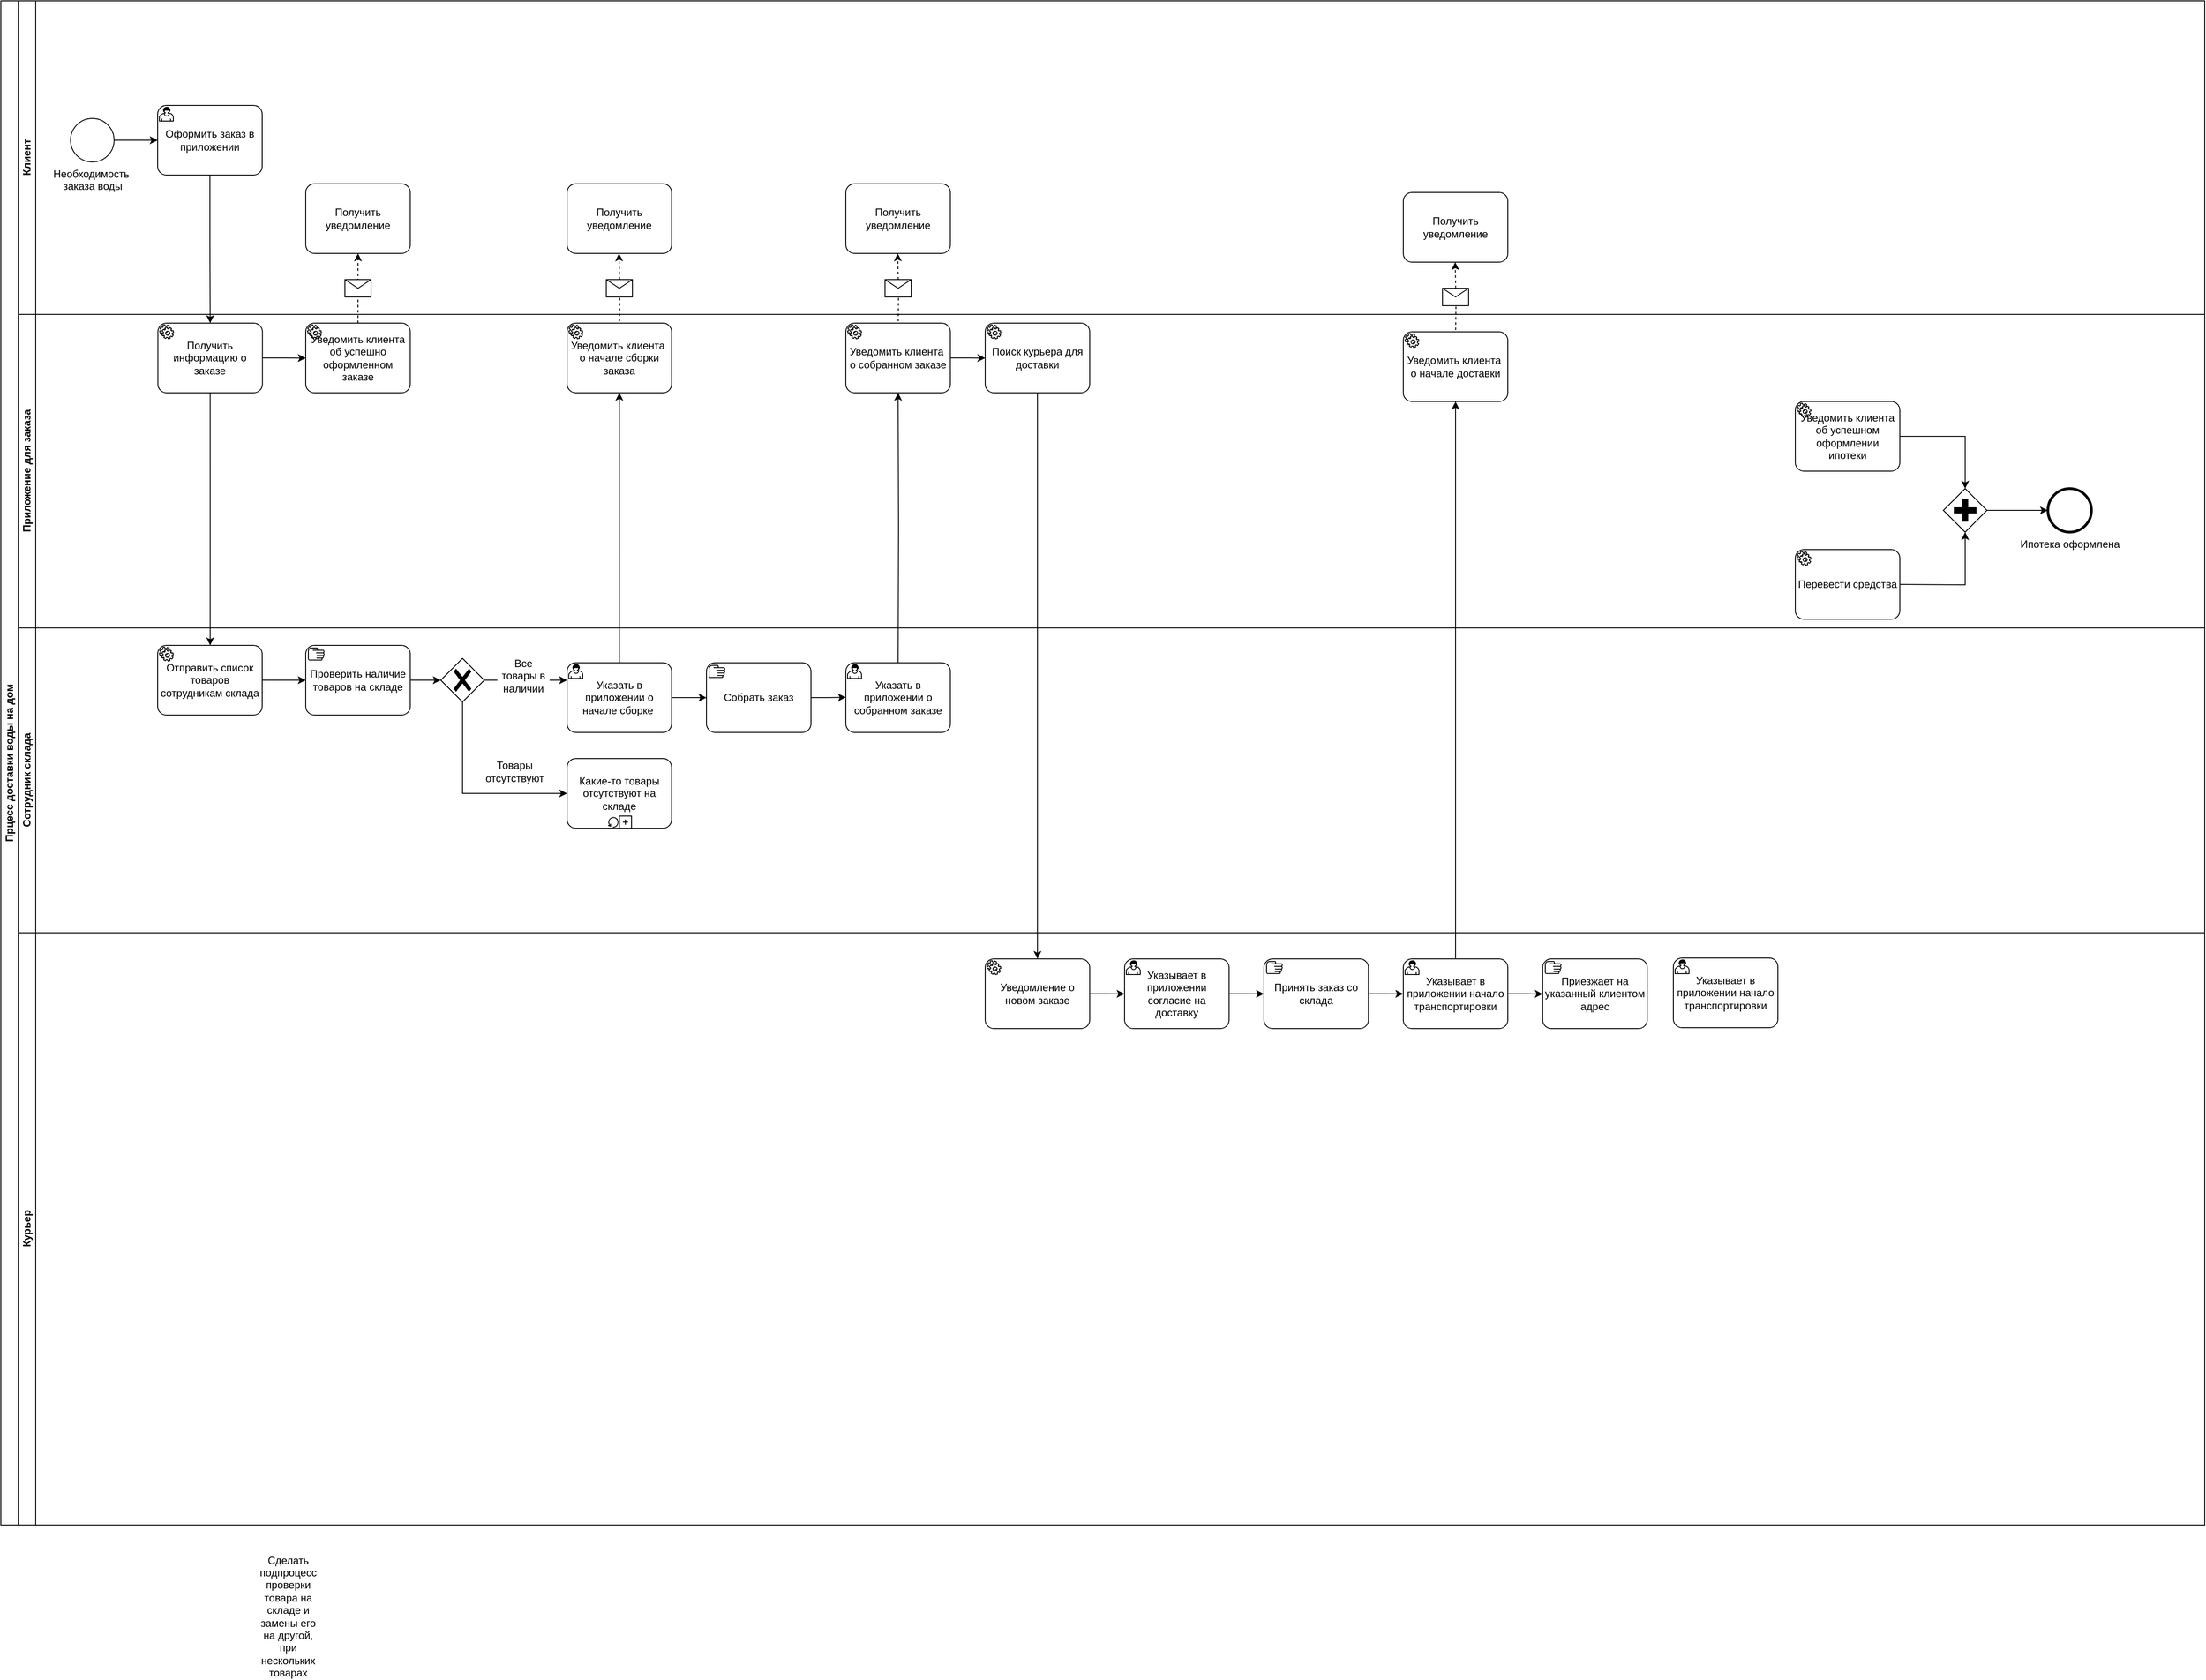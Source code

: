 <mxfile version="24.8.2">
  <diagram name="Страница — 1" id="UOntejemrvACpvtsWQj9">
    <mxGraphModel dx="671" dy="665" grid="1" gridSize="10" guides="1" tooltips="1" connect="1" arrows="1" fold="1" page="1" pageScale="1" pageWidth="3300" pageHeight="2339" math="0" shadow="0">
      <root>
        <mxCell id="0" />
        <mxCell id="1" parent="0" />
        <mxCell id="fE0YWYt9ngZXiTgXL01a-126" style="edgeStyle=orthogonalEdgeStyle;rounded=0;orthogonalLoop=1;jettySize=auto;html=1;exitX=1;exitY=0.5;exitDx=0;exitDy=0;exitPerimeter=0;entryX=0;entryY=0.5;entryDx=0;entryDy=0;entryPerimeter=0;" edge="1" parent="1" source="fE0YWYt9ngZXiTgXL01a-104">
          <mxGeometry relative="1" as="geometry">
            <mxPoint x="680" y="810.0" as="targetPoint" />
          </mxGeometry>
        </mxCell>
        <mxCell id="fE0YWYt9ngZXiTgXL01a-1" value="Прцесс доставки воды на дом" style="swimlane;html=1;childLayout=stackLayout;resizeParent=1;resizeParentMax=0;horizontal=0;startSize=20;horizontalStack=0;whiteSpace=wrap;" vertex="1" parent="1">
          <mxGeometry x="30" y="30" width="2530" height="1750" as="geometry" />
        </mxCell>
        <mxCell id="fE0YWYt9ngZXiTgXL01a-141" style="edgeStyle=orthogonalEdgeStyle;rounded=0;orthogonalLoop=1;jettySize=auto;html=1;exitX=0.5;exitY=0;exitDx=0;exitDy=0;exitPerimeter=0;dashed=1;entryX=0.5;entryY=1;entryDx=0;entryDy=0;entryPerimeter=0;" edge="1" parent="fE0YWYt9ngZXiTgXL01a-1" source="fE0YWYt9ngZXiTgXL01a-93" target="fE0YWYt9ngZXiTgXL01a-142">
          <mxGeometry relative="1" as="geometry">
            <mxPoint x="409.5" y="310" as="targetPoint" />
          </mxGeometry>
        </mxCell>
        <mxCell id="fE0YWYt9ngZXiTgXL01a-2" value="Клиент" style="swimlane;html=1;startSize=20;horizontal=0;" vertex="1" parent="fE0YWYt9ngZXiTgXL01a-1">
          <mxGeometry x="20" width="2510" height="360" as="geometry" />
        </mxCell>
        <mxCell id="fE0YWYt9ngZXiTgXL01a-3" value="Необходимость&amp;nbsp;&lt;div&gt;заказа воды&lt;/div&gt;" style="points=[[0.145,0.145,0],[0.5,0,0],[0.855,0.145,0],[1,0.5,0],[0.855,0.855,0],[0.5,1,0],[0.145,0.855,0],[0,0.5,0]];shape=mxgraph.bpmn.event;html=1;verticalLabelPosition=bottom;labelBackgroundColor=#ffffff;verticalAlign=top;align=center;perimeter=ellipsePerimeter;outlineConnect=0;aspect=fixed;outline=standard;symbol=general;" vertex="1" parent="fE0YWYt9ngZXiTgXL01a-2">
          <mxGeometry x="60" y="135" width="50" height="50" as="geometry" />
        </mxCell>
        <mxCell id="fE0YWYt9ngZXiTgXL01a-8" style="edgeStyle=orthogonalEdgeStyle;rounded=0;orthogonalLoop=1;jettySize=auto;html=1;entryX=0;entryY=0.5;entryDx=0;entryDy=0;entryPerimeter=0;" edge="1" parent="fE0YWYt9ngZXiTgXL01a-2" source="fE0YWYt9ngZXiTgXL01a-3">
          <mxGeometry relative="1" as="geometry">
            <mxPoint x="160" y="160" as="targetPoint" />
          </mxGeometry>
        </mxCell>
        <mxCell id="fE0YWYt9ngZXiTgXL01a-42" value="Уведомить клиента об успешном оформлении ипотеки" style="points=[[0.25,0,0],[0.5,0,0],[0.75,0,0],[1,0.25,0],[1,0.5,0],[1,0.75,0],[0.75,1,0],[0.5,1,0],[0.25,1,0],[0,0.75,0],[0,0.5,0],[0,0.25,0]];shape=mxgraph.bpmn.task;whiteSpace=wrap;rectStyle=rounded;size=10;html=1;container=1;expand=0;collapsible=0;taskMarker=service;" vertex="1" parent="fE0YWYt9ngZXiTgXL01a-2">
          <mxGeometry x="2040" y="460" width="120" height="80" as="geometry" />
        </mxCell>
        <mxCell id="fE0YWYt9ngZXiTgXL01a-44" value="" style="points=[[0.25,0.25,0],[0.5,0,0],[0.75,0.25,0],[1,0.5,0],[0.75,0.75,0],[0.5,1,0],[0.25,0.75,0],[0,0.5,0]];shape=mxgraph.bpmn.gateway2;html=1;verticalLabelPosition=bottom;labelBackgroundColor=#ffffff;verticalAlign=top;align=center;perimeter=rhombusPerimeter;outlineConnect=0;outline=none;symbol=none;gwType=parallel;" vertex="1" parent="fE0YWYt9ngZXiTgXL01a-2">
          <mxGeometry x="2210" y="560" width="50" height="50" as="geometry" />
        </mxCell>
        <mxCell id="fE0YWYt9ngZXiTgXL01a-45" style="edgeStyle=orthogonalEdgeStyle;rounded=0;orthogonalLoop=1;jettySize=auto;html=1;entryX=0.5;entryY=1;entryDx=0;entryDy=0;entryPerimeter=0;" edge="1" parent="fE0YWYt9ngZXiTgXL01a-2" target="fE0YWYt9ngZXiTgXL01a-44">
          <mxGeometry relative="1" as="geometry">
            <mxPoint x="2160" y="670" as="sourcePoint" />
          </mxGeometry>
        </mxCell>
        <mxCell id="fE0YWYt9ngZXiTgXL01a-46" style="edgeStyle=orthogonalEdgeStyle;rounded=0;orthogonalLoop=1;jettySize=auto;html=1;entryX=0.5;entryY=0;entryDx=0;entryDy=0;entryPerimeter=0;" edge="1" parent="fE0YWYt9ngZXiTgXL01a-2" source="fE0YWYt9ngZXiTgXL01a-42" target="fE0YWYt9ngZXiTgXL01a-44">
          <mxGeometry relative="1" as="geometry" />
        </mxCell>
        <mxCell id="fE0YWYt9ngZXiTgXL01a-47" value="Ипотека оформлена" style="points=[[0.145,0.145,0],[0.5,0,0],[0.855,0.145,0],[1,0.5,0],[0.855,0.855,0],[0.5,1,0],[0.145,0.855,0],[0,0.5,0]];shape=mxgraph.bpmn.event;html=1;verticalLabelPosition=bottom;labelBackgroundColor=#ffffff;verticalAlign=top;align=center;perimeter=ellipsePerimeter;outlineConnect=0;aspect=fixed;outline=end;symbol=terminate2;" vertex="1" parent="fE0YWYt9ngZXiTgXL01a-2">
          <mxGeometry x="2330" y="560" width="50" height="50" as="geometry" />
        </mxCell>
        <mxCell id="fE0YWYt9ngZXiTgXL01a-48" style="edgeStyle=orthogonalEdgeStyle;rounded=0;orthogonalLoop=1;jettySize=auto;html=1;entryX=0;entryY=0.5;entryDx=0;entryDy=0;entryPerimeter=0;" edge="1" parent="fE0YWYt9ngZXiTgXL01a-2" source="fE0YWYt9ngZXiTgXL01a-44" target="fE0YWYt9ngZXiTgXL01a-47">
          <mxGeometry relative="1" as="geometry" />
        </mxCell>
        <mxCell id="fE0YWYt9ngZXiTgXL01a-49" value="Перевести средства" style="points=[[0.25,0,0],[0.5,0,0],[0.75,0,0],[1,0.25,0],[1,0.5,0],[1,0.75,0],[0.75,1,0],[0.5,1,0],[0.25,1,0],[0,0.75,0],[0,0.5,0],[0,0.25,0]];shape=mxgraph.bpmn.task;whiteSpace=wrap;rectStyle=rounded;size=10;html=1;container=1;expand=0;collapsible=0;taskMarker=service;" vertex="1" parent="fE0YWYt9ngZXiTgXL01a-2">
          <mxGeometry x="2040" y="630" width="120" height="80" as="geometry" />
        </mxCell>
        <mxCell id="fE0YWYt9ngZXiTgXL01a-89" value="Оформить заказ в приложении" style="points=[[0.25,0,0],[0.5,0,0],[0.75,0,0],[1,0.25,0],[1,0.5,0],[1,0.75,0],[0.75,1,0],[0.5,1,0],[0.25,1,0],[0,0.75,0],[0,0.5,0],[0,0.25,0]];shape=mxgraph.bpmn.task;whiteSpace=wrap;rectStyle=rounded;size=10;html=1;container=1;expand=0;collapsible=0;taskMarker=user;" vertex="1" parent="fE0YWYt9ngZXiTgXL01a-2">
          <mxGeometry x="160" y="120" width="120" height="80" as="geometry" />
        </mxCell>
        <mxCell id="fE0YWYt9ngZXiTgXL01a-142" value="Получить уведомление" style="points=[[0.25,0,0],[0.5,0,0],[0.75,0,0],[1,0.25,0],[1,0.5,0],[1,0.75,0],[0.75,1,0],[0.5,1,0],[0.25,1,0],[0,0.75,0],[0,0.5,0],[0,0.25,0]];shape=mxgraph.bpmn.task;whiteSpace=wrap;rectStyle=rounded;size=10;html=1;container=1;expand=0;collapsible=0;taskMarker=abstract;" vertex="1" parent="fE0YWYt9ngZXiTgXL01a-2">
          <mxGeometry x="330" y="210" width="120" height="80" as="geometry" />
        </mxCell>
        <mxCell id="fE0YWYt9ngZXiTgXL01a-144" value="Получить уведомление" style="points=[[0.25,0,0],[0.5,0,0],[0.75,0,0],[1,0.25,0],[1,0.5,0],[1,0.75,0],[0.75,1,0],[0.5,1,0],[0.25,1,0],[0,0.75,0],[0,0.5,0],[0,0.25,0]];shape=mxgraph.bpmn.task;whiteSpace=wrap;rectStyle=rounded;size=10;html=1;container=1;expand=0;collapsible=0;taskMarker=abstract;" vertex="1" parent="fE0YWYt9ngZXiTgXL01a-2">
          <mxGeometry x="630" y="210" width="120" height="80" as="geometry" />
        </mxCell>
        <mxCell id="fE0YWYt9ngZXiTgXL01a-153" value="" style="shape=message;html=1;fillColor=#FFFFFF;" vertex="1" parent="fE0YWYt9ngZXiTgXL01a-2">
          <mxGeometry x="375" y="320" width="30" height="20" as="geometry" />
        </mxCell>
        <mxCell id="fE0YWYt9ngZXiTgXL01a-159" value="" style="edgeStyle=orthogonalEdgeStyle;rounded=0;orthogonalLoop=1;jettySize=auto;html=1;dashed=1;entryX=0.5;entryY=1;entryDx=0;entryDy=0;entryPerimeter=0;" edge="1" parent="fE0YWYt9ngZXiTgXL01a-2">
          <mxGeometry relative="1" as="geometry">
            <mxPoint x="689.55" y="290" as="targetPoint" />
            <mxPoint x="690" y="380" as="sourcePoint" />
          </mxGeometry>
        </mxCell>
        <mxCell id="fE0YWYt9ngZXiTgXL01a-83" value="Приложение для заказа" style="swimlane;html=1;startSize=20;horizontal=0;" vertex="1" parent="fE0YWYt9ngZXiTgXL01a-1">
          <mxGeometry x="20" y="360" width="2510" height="360" as="geometry" />
        </mxCell>
        <mxCell id="fE0YWYt9ngZXiTgXL01a-93" value="Уведомить клиента об успешно оформленном заказе" style="points=[[0.25,0,0],[0.5,0,0],[0.75,0,0],[1,0.25,0],[1,0.5,0],[1,0.75,0],[0.75,1,0],[0.5,1,0],[0.25,1,0],[0,0.75,0],[0,0.5,0],[0,0.25,0]];shape=mxgraph.bpmn.task;whiteSpace=wrap;rectStyle=rounded;size=10;html=1;container=1;expand=0;collapsible=0;taskMarker=service;" vertex="1" parent="fE0YWYt9ngZXiTgXL01a-83">
          <mxGeometry x="329.996" y="10" width="120" height="80" as="geometry" />
        </mxCell>
        <mxCell id="fE0YWYt9ngZXiTgXL01a-140" value="Уведомить клиента&amp;nbsp;&lt;div&gt;о начале сборки заказа&lt;/div&gt;" style="points=[[0.25,0,0],[0.5,0,0],[0.75,0,0],[1,0.25,0],[1,0.5,0],[1,0.75,0],[0.75,1,0],[0.5,1,0],[0.25,1,0],[0,0.75,0],[0,0.5,0],[0,0.25,0]];shape=mxgraph.bpmn.task;whiteSpace=wrap;rectStyle=rounded;size=10;html=1;container=1;expand=0;collapsible=0;taskMarker=service;" vertex="1" parent="fE0YWYt9ngZXiTgXL01a-83">
          <mxGeometry x="629.996" y="10" width="120" height="80" as="geometry" />
        </mxCell>
        <mxCell id="fE0YWYt9ngZXiTgXL01a-156" value="" style="shape=message;html=1;fillColor=#FFFFFF;" vertex="1" parent="fE0YWYt9ngZXiTgXL01a-83">
          <mxGeometry x="675" y="-40" width="30" height="20" as="geometry" />
        </mxCell>
        <mxCell id="fE0YWYt9ngZXiTgXL01a-166" value="Получить уведомление" style="points=[[0.25,0,0],[0.5,0,0],[0.75,0,0],[1,0.25,0],[1,0.5,0],[1,0.75,0],[0.75,1,0],[0.5,1,0],[0.25,1,0],[0,0.75,0],[0,0.5,0],[0,0.25,0]];shape=mxgraph.bpmn.task;whiteSpace=wrap;rectStyle=rounded;size=10;html=1;container=1;expand=0;collapsible=0;taskMarker=abstract;" vertex="1" parent="fE0YWYt9ngZXiTgXL01a-83">
          <mxGeometry x="950" y="-150" width="120" height="80" as="geometry" />
        </mxCell>
        <mxCell id="fE0YWYt9ngZXiTgXL01a-167" value="" style="edgeStyle=orthogonalEdgeStyle;rounded=0;orthogonalLoop=1;jettySize=auto;html=1;dashed=1;entryX=0.5;entryY=1;entryDx=0;entryDy=0;entryPerimeter=0;" edge="1" parent="fE0YWYt9ngZXiTgXL01a-83">
          <mxGeometry relative="1" as="geometry">
            <mxPoint x="1009.55" y="-70" as="targetPoint" />
            <mxPoint x="1010" y="20" as="sourcePoint" />
          </mxGeometry>
        </mxCell>
        <mxCell id="fE0YWYt9ngZXiTgXL01a-172" style="edgeStyle=orthogonalEdgeStyle;rounded=0;orthogonalLoop=1;jettySize=auto;html=1;exitX=1;exitY=0.5;exitDx=0;exitDy=0;exitPerimeter=0;" edge="1" parent="fE0YWYt9ngZXiTgXL01a-83" source="fE0YWYt9ngZXiTgXL01a-168">
          <mxGeometry relative="1" as="geometry">
            <mxPoint x="1110" y="50.143" as="targetPoint" />
          </mxGeometry>
        </mxCell>
        <mxCell id="fE0YWYt9ngZXiTgXL01a-168" value="Уведомить клиента&amp;nbsp;&lt;div&gt;о собранном заказе&lt;/div&gt;" style="points=[[0.25,0,0],[0.5,0,0],[0.75,0,0],[1,0.25,0],[1,0.5,0],[1,0.75,0],[0.75,1,0],[0.5,1,0],[0.25,1,0],[0,0.75,0],[0,0.5,0],[0,0.25,0]];shape=mxgraph.bpmn.task;whiteSpace=wrap;rectStyle=rounded;size=10;html=1;container=1;expand=0;collapsible=0;taskMarker=service;" vertex="1" parent="fE0YWYt9ngZXiTgXL01a-83">
          <mxGeometry x="949.996" y="10" width="120" height="80" as="geometry" />
        </mxCell>
        <mxCell id="fE0YWYt9ngZXiTgXL01a-169" value="" style="shape=message;html=1;fillColor=#FFFFFF;" vertex="1" parent="fE0YWYt9ngZXiTgXL01a-83">
          <mxGeometry x="995" y="-40" width="30" height="20" as="geometry" />
        </mxCell>
        <mxCell id="fE0YWYt9ngZXiTgXL01a-170" style="edgeStyle=orthogonalEdgeStyle;rounded=0;orthogonalLoop=1;jettySize=auto;html=1;exitX=0.5;exitY=0;exitDx=0;exitDy=0;exitPerimeter=0;entryX=0.5;entryY=1;entryDx=0;entryDy=0;entryPerimeter=0;" edge="1" parent="fE0YWYt9ngZXiTgXL01a-83" target="fE0YWYt9ngZXiTgXL01a-168">
          <mxGeometry relative="1" as="geometry">
            <mxPoint x="1010" y="310" as="targetPoint" />
            <mxPoint x="1010" y="400" as="sourcePoint" />
          </mxGeometry>
        </mxCell>
        <mxCell id="fE0YWYt9ngZXiTgXL01a-174" style="edgeStyle=orthogonalEdgeStyle;rounded=0;orthogonalLoop=1;jettySize=auto;html=1;exitX=0.5;exitY=1;exitDx=0;exitDy=0;exitPerimeter=0;" edge="1" parent="fE0YWYt9ngZXiTgXL01a-83" source="fE0YWYt9ngZXiTgXL01a-173">
          <mxGeometry relative="1" as="geometry">
            <mxPoint x="1170" y="740" as="targetPoint" />
          </mxGeometry>
        </mxCell>
        <mxCell id="fE0YWYt9ngZXiTgXL01a-173" value="Поиск курьера для доставки" style="points=[[0.25,0,0],[0.5,0,0],[0.75,0,0],[1,0.25,0],[1,0.5,0],[1,0.75,0],[0.75,1,0],[0.5,1,0],[0.25,1,0],[0,0.75,0],[0,0.5,0],[0,0.25,0]];shape=mxgraph.bpmn.task;whiteSpace=wrap;rectStyle=rounded;size=10;html=1;container=1;expand=0;collapsible=0;taskMarker=service;" vertex="1" parent="fE0YWYt9ngZXiTgXL01a-83">
          <mxGeometry x="1109.996" y="10" width="120" height="80" as="geometry" />
        </mxCell>
        <mxCell id="fE0YWYt9ngZXiTgXL01a-186" value="Получить уведомление" style="points=[[0.25,0,0],[0.5,0,0],[0.75,0,0],[1,0.25,0],[1,0.5,0],[1,0.75,0],[0.75,1,0],[0.5,1,0],[0.25,1,0],[0,0.75,0],[0,0.5,0],[0,0.25,0]];shape=mxgraph.bpmn.task;whiteSpace=wrap;rectStyle=rounded;size=10;html=1;container=1;expand=0;collapsible=0;taskMarker=abstract;" vertex="1" parent="fE0YWYt9ngZXiTgXL01a-83">
          <mxGeometry x="1590" y="-140" width="120" height="80" as="geometry" />
        </mxCell>
        <mxCell id="fE0YWYt9ngZXiTgXL01a-187" value="" style="edgeStyle=orthogonalEdgeStyle;rounded=0;orthogonalLoop=1;jettySize=auto;html=1;dashed=1;entryX=0.5;entryY=1;entryDx=0;entryDy=0;entryPerimeter=0;" edge="1" parent="fE0YWYt9ngZXiTgXL01a-83">
          <mxGeometry relative="1" as="geometry">
            <mxPoint x="1649.55" y="-60" as="targetPoint" />
            <mxPoint x="1650" y="30" as="sourcePoint" />
          </mxGeometry>
        </mxCell>
        <mxCell id="fE0YWYt9ngZXiTgXL01a-189" value="Уведомить клиента&amp;nbsp;&lt;div&gt;о начале доставки&lt;/div&gt;" style="points=[[0.25,0,0],[0.5,0,0],[0.75,0,0],[1,0.25,0],[1,0.5,0],[1,0.75,0],[0.75,1,0],[0.5,1,0],[0.25,1,0],[0,0.75,0],[0,0.5,0],[0,0.25,0]];shape=mxgraph.bpmn.task;whiteSpace=wrap;rectStyle=rounded;size=10;html=1;container=1;expand=0;collapsible=0;taskMarker=service;" vertex="1" parent="fE0YWYt9ngZXiTgXL01a-83">
          <mxGeometry x="1589.996" y="20" width="120" height="80" as="geometry" />
        </mxCell>
        <mxCell id="fE0YWYt9ngZXiTgXL01a-190" value="" style="shape=message;html=1;fillColor=#FFFFFF;" vertex="1" parent="fE0YWYt9ngZXiTgXL01a-83">
          <mxGeometry x="1635" y="-30" width="30" height="20" as="geometry" />
        </mxCell>
        <mxCell id="fE0YWYt9ngZXiTgXL01a-68" value="Сотрудник склада" style="swimlane;html=1;startSize=20;horizontal=0;" vertex="1" parent="fE0YWYt9ngZXiTgXL01a-1">
          <mxGeometry x="20" y="720" width="2510" height="350" as="geometry" />
        </mxCell>
        <mxCell id="fE0YWYt9ngZXiTgXL01a-121" value="Какие-то товары отсутствуют на складе" style="points=[[0.25,0,0],[0.5,0,0],[0.75,0,0],[1,0.25,0],[1,0.5,0],[1,0.75,0],[0.75,1,0],[0.5,1,0],[0.25,1,0],[0,0.75,0],[0,0.5,0],[0,0.25,0]];shape=mxgraph.bpmn.task;whiteSpace=wrap;rectStyle=rounded;size=10;html=1;container=1;expand=0;collapsible=0;taskMarker=abstract;isLoopStandard=1;isLoopSub=1;" vertex="1" parent="fE0YWYt9ngZXiTgXL01a-68">
          <mxGeometry x="630" y="150" width="120" height="80" as="geometry" />
        </mxCell>
        <mxCell id="fE0YWYt9ngZXiTgXL01a-128" value="Товары отсутствуют" style="text;strokeColor=none;align=center;fillColor=none;html=1;verticalAlign=middle;whiteSpace=wrap;rounded=0;" vertex="1" parent="fE0YWYt9ngZXiTgXL01a-68">
          <mxGeometry x="540" y="150" width="60" height="30" as="geometry" />
        </mxCell>
        <mxCell id="fE0YWYt9ngZXiTgXL01a-134" value="Указать в приложении о начале сборке&amp;nbsp;" style="points=[[0.25,0,0],[0.5,0,0],[0.75,0,0],[1,0.25,0],[1,0.5,0],[1,0.75,0],[0.75,1,0],[0.5,1,0],[0.25,1,0],[0,0.75,0],[0,0.5,0],[0,0.25,0]];shape=mxgraph.bpmn.task;whiteSpace=wrap;rectStyle=rounded;size=10;html=1;container=1;expand=0;collapsible=0;taskMarker=user;" vertex="1" parent="fE0YWYt9ngZXiTgXL01a-68">
          <mxGeometry x="630" y="40" width="120" height="80" as="geometry" />
        </mxCell>
        <mxCell id="fE0YWYt9ngZXiTgXL01a-163" style="edgeStyle=orthogonalEdgeStyle;rounded=0;orthogonalLoop=1;jettySize=auto;html=1;exitX=1;exitY=0.5;exitDx=0;exitDy=0;exitPerimeter=0;" edge="1" parent="fE0YWYt9ngZXiTgXL01a-68" source="fE0YWYt9ngZXiTgXL01a-137">
          <mxGeometry relative="1" as="geometry">
            <mxPoint x="950" y="79.667" as="targetPoint" />
          </mxGeometry>
        </mxCell>
        <mxCell id="fE0YWYt9ngZXiTgXL01a-137" value="Собрать заказ" style="points=[[0.25,0,0],[0.5,0,0],[0.75,0,0],[1,0.25,0],[1,0.5,0],[1,0.75,0],[0.75,1,0],[0.5,1,0],[0.25,1,0],[0,0.75,0],[0,0.5,0],[0,0.25,0]];shape=mxgraph.bpmn.task;whiteSpace=wrap;rectStyle=rounded;size=10;html=1;container=1;expand=0;collapsible=0;taskMarker=manual;" vertex="1" parent="fE0YWYt9ngZXiTgXL01a-68">
          <mxGeometry x="790" y="40" width="120" height="80" as="geometry" />
        </mxCell>
        <mxCell id="fE0YWYt9ngZXiTgXL01a-138" style="edgeStyle=orthogonalEdgeStyle;rounded=0;orthogonalLoop=1;jettySize=auto;html=1;exitX=1;exitY=0.5;exitDx=0;exitDy=0;exitPerimeter=0;entryX=0;entryY=0.5;entryDx=0;entryDy=0;entryPerimeter=0;" edge="1" parent="fE0YWYt9ngZXiTgXL01a-68" source="fE0YWYt9ngZXiTgXL01a-134" target="fE0YWYt9ngZXiTgXL01a-137">
          <mxGeometry relative="1" as="geometry" />
        </mxCell>
        <mxCell id="fE0YWYt9ngZXiTgXL01a-129" value="Все товары в наличии" style="text;strokeColor=none;align=center;fillColor=#FFFFFF;html=1;verticalAlign=middle;whiteSpace=wrap;rounded=0;" vertex="1" parent="fE0YWYt9ngZXiTgXL01a-68">
          <mxGeometry x="550" y="40" width="60" height="30" as="geometry" />
        </mxCell>
        <mxCell id="fE0YWYt9ngZXiTgXL01a-102" style="edgeStyle=orthogonalEdgeStyle;rounded=0;orthogonalLoop=1;jettySize=auto;html=1;exitX=1;exitY=0.5;exitDx=0;exitDy=0;exitPerimeter=0;entryX=0;entryY=0.5;entryDx=0;entryDy=0;entryPerimeter=0;" edge="1" parent="fE0YWYt9ngZXiTgXL01a-68" source="fE0YWYt9ngZXiTgXL01a-98">
          <mxGeometry relative="1" as="geometry">
            <mxPoint x="330" y="60.0" as="targetPoint" />
          </mxGeometry>
        </mxCell>
        <mxCell id="fE0YWYt9ngZXiTgXL01a-98" value="Отправить список товаров сотрудникам склада" style="points=[[0.25,0,0],[0.5,0,0],[0.75,0,0],[1,0.25,0],[1,0.5,0],[1,0.75,0],[0.75,1,0],[0.5,1,0],[0.25,1,0],[0,0.75,0],[0,0.5,0],[0,0.25,0]];shape=mxgraph.bpmn.task;whiteSpace=wrap;rectStyle=rounded;size=10;html=1;container=1;expand=0;collapsible=0;taskMarker=service;" vertex="1" parent="fE0YWYt9ngZXiTgXL01a-68">
          <mxGeometry x="159.996" y="20" width="120" height="80" as="geometry" />
        </mxCell>
        <mxCell id="fE0YWYt9ngZXiTgXL01a-122" value="Проверить наличие товаров на складе" style="points=[[0.25,0,0],[0.5,0,0],[0.75,0,0],[1,0.25,0],[1,0.5,0],[1,0.75,0],[0.75,1,0],[0.5,1,0],[0.25,1,0],[0,0.75,0],[0,0.5,0],[0,0.25,0]];shape=mxgraph.bpmn.task;whiteSpace=wrap;rectStyle=rounded;size=10;html=1;container=1;expand=0;collapsible=0;taskMarker=manual;" vertex="1" parent="fE0YWYt9ngZXiTgXL01a-68">
          <mxGeometry x="330" y="20" width="120" height="80" as="geometry" />
        </mxCell>
        <mxCell id="fE0YWYt9ngZXiTgXL01a-165" value="Указать в приложении о собранном заказе" style="points=[[0.25,0,0],[0.5,0,0],[0.75,0,0],[1,0.25,0],[1,0.5,0],[1,0.75,0],[0.75,1,0],[0.5,1,0],[0.25,1,0],[0,0.75,0],[0,0.5,0],[0,0.25,0]];shape=mxgraph.bpmn.task;whiteSpace=wrap;rectStyle=rounded;size=10;html=1;container=1;expand=0;collapsible=0;taskMarker=user;" vertex="1" parent="fE0YWYt9ngZXiTgXL01a-68">
          <mxGeometry x="950" y="40" width="120" height="80" as="geometry" />
        </mxCell>
        <mxCell id="fE0YWYt9ngZXiTgXL01a-82" value="Курьер" style="swimlane;html=1;startSize=20;horizontal=0;" vertex="1" parent="fE0YWYt9ngZXiTgXL01a-1">
          <mxGeometry x="20" y="1070" width="2510" height="680" as="geometry" />
        </mxCell>
        <mxCell id="fE0YWYt9ngZXiTgXL01a-177" style="edgeStyle=orthogonalEdgeStyle;rounded=0;orthogonalLoop=1;jettySize=auto;html=1;exitX=1;exitY=0.5;exitDx=0;exitDy=0;exitPerimeter=0;" edge="1" parent="fE0YWYt9ngZXiTgXL01a-82" source="fE0YWYt9ngZXiTgXL01a-176">
          <mxGeometry relative="1" as="geometry">
            <mxPoint x="1270" y="70.143" as="targetPoint" />
          </mxGeometry>
        </mxCell>
        <mxCell id="fE0YWYt9ngZXiTgXL01a-176" value="Уведомление о новом заказе" style="points=[[0.25,0,0],[0.5,0,0],[0.75,0,0],[1,0.25,0],[1,0.5,0],[1,0.75,0],[0.75,1,0],[0.5,1,0],[0.25,1,0],[0,0.75,0],[0,0.5,0],[0,0.25,0]];shape=mxgraph.bpmn.task;whiteSpace=wrap;rectStyle=rounded;size=10;html=1;container=1;expand=0;collapsible=0;taskMarker=service;" vertex="1" parent="fE0YWYt9ngZXiTgXL01a-82">
          <mxGeometry x="1109.996" y="30" width="120" height="80" as="geometry" />
        </mxCell>
        <mxCell id="fE0YWYt9ngZXiTgXL01a-179" style="edgeStyle=orthogonalEdgeStyle;rounded=0;orthogonalLoop=1;jettySize=auto;html=1;exitX=1;exitY=0.5;exitDx=0;exitDy=0;exitPerimeter=0;" edge="1" parent="fE0YWYt9ngZXiTgXL01a-82" source="fE0YWYt9ngZXiTgXL01a-178">
          <mxGeometry relative="1" as="geometry">
            <mxPoint x="1430" y="70.143" as="targetPoint" />
          </mxGeometry>
        </mxCell>
        <mxCell id="fE0YWYt9ngZXiTgXL01a-178" value="Указывает в приложении согласие на доставку" style="points=[[0.25,0,0],[0.5,0,0],[0.75,0,0],[1,0.25,0],[1,0.5,0],[1,0.75,0],[0.75,1,0],[0.5,1,0],[0.25,1,0],[0,0.75,0],[0,0.5,0],[0,0.25,0]];shape=mxgraph.bpmn.task;whiteSpace=wrap;rectStyle=rounded;size=10;html=1;container=1;expand=0;collapsible=0;taskMarker=user;" vertex="1" parent="fE0YWYt9ngZXiTgXL01a-82">
          <mxGeometry x="1270" y="30" width="120" height="80" as="geometry" />
        </mxCell>
        <mxCell id="fE0YWYt9ngZXiTgXL01a-183" style="edgeStyle=orthogonalEdgeStyle;rounded=0;orthogonalLoop=1;jettySize=auto;html=1;exitX=1;exitY=0.5;exitDx=0;exitDy=0;exitPerimeter=0;" edge="1" parent="fE0YWYt9ngZXiTgXL01a-82" source="fE0YWYt9ngZXiTgXL01a-182">
          <mxGeometry relative="1" as="geometry">
            <mxPoint x="1590" y="70.143" as="targetPoint" />
          </mxGeometry>
        </mxCell>
        <mxCell id="fE0YWYt9ngZXiTgXL01a-182" value="Принять заказ со склада" style="points=[[0.25,0,0],[0.5,0,0],[0.75,0,0],[1,0.25,0],[1,0.5,0],[1,0.75,0],[0.75,1,0],[0.5,1,0],[0.25,1,0],[0,0.75,0],[0,0.5,0],[0,0.25,0]];shape=mxgraph.bpmn.task;whiteSpace=wrap;rectStyle=rounded;size=10;html=1;container=1;expand=0;collapsible=0;taskMarker=manual;" vertex="1" parent="fE0YWYt9ngZXiTgXL01a-82">
          <mxGeometry x="1430" y="30" width="120" height="80" as="geometry" />
        </mxCell>
        <mxCell id="fE0YWYt9ngZXiTgXL01a-192" style="edgeStyle=orthogonalEdgeStyle;rounded=0;orthogonalLoop=1;jettySize=auto;html=1;exitX=1;exitY=0.5;exitDx=0;exitDy=0;exitPerimeter=0;" edge="1" parent="fE0YWYt9ngZXiTgXL01a-82" source="fE0YWYt9ngZXiTgXL01a-184">
          <mxGeometry relative="1" as="geometry">
            <mxPoint x="1750" y="70.294" as="targetPoint" />
          </mxGeometry>
        </mxCell>
        <mxCell id="fE0YWYt9ngZXiTgXL01a-184" value="Указывает в приложении начало транспортировки" style="points=[[0.25,0,0],[0.5,0,0],[0.75,0,0],[1,0.25,0],[1,0.5,0],[1,0.75,0],[0.75,1,0],[0.5,1,0],[0.25,1,0],[0,0.75,0],[0,0.5,0],[0,0.25,0]];shape=mxgraph.bpmn.task;whiteSpace=wrap;rectStyle=rounded;size=10;html=1;container=1;expand=0;collapsible=0;taskMarker=user;" vertex="1" parent="fE0YWYt9ngZXiTgXL01a-82">
          <mxGeometry x="1590" y="30" width="120" height="80" as="geometry" />
        </mxCell>
        <mxCell id="fE0YWYt9ngZXiTgXL01a-193" value="Приезжает на указанный клиентом адрес" style="points=[[0.25,0,0],[0.5,0,0],[0.75,0,0],[1,0.25,0],[1,0.5,0],[1,0.75,0],[0.75,1,0],[0.5,1,0],[0.25,1,0],[0,0.75,0],[0,0.5,0],[0,0.25,0]];shape=mxgraph.bpmn.task;whiteSpace=wrap;rectStyle=rounded;size=10;html=1;container=1;expand=0;collapsible=0;taskMarker=manual;" vertex="1" parent="fE0YWYt9ngZXiTgXL01a-82">
          <mxGeometry x="1750" y="30" width="120" height="80" as="geometry" />
        </mxCell>
        <mxCell id="fE0YWYt9ngZXiTgXL01a-195" value="Указывает в приложении начало транспортировки" style="points=[[0.25,0,0],[0.5,0,0],[0.75,0,0],[1,0.25,0],[1,0.5,0],[1,0.75,0],[0.75,1,0],[0.5,1,0],[0.25,1,0],[0,0.75,0],[0,0.5,0],[0,0.25,0]];shape=mxgraph.bpmn.task;whiteSpace=wrap;rectStyle=rounded;size=10;html=1;container=1;expand=0;collapsible=0;taskMarker=user;" vertex="1" parent="fE0YWYt9ngZXiTgXL01a-82">
          <mxGeometry x="1900" y="29" width="120" height="80" as="geometry" />
        </mxCell>
        <mxCell id="fE0YWYt9ngZXiTgXL01a-136" style="edgeStyle=orthogonalEdgeStyle;rounded=0;orthogonalLoop=1;jettySize=auto;html=1;exitX=0.5;exitY=0;exitDx=0;exitDy=0;exitPerimeter=0;entryX=0.5;entryY=1;entryDx=0;entryDy=0;entryPerimeter=0;" edge="1" parent="fE0YWYt9ngZXiTgXL01a-1" source="fE0YWYt9ngZXiTgXL01a-134" target="fE0YWYt9ngZXiTgXL01a-140">
          <mxGeometry relative="1" as="geometry">
            <mxPoint x="710" y="670" as="targetPoint" />
          </mxGeometry>
        </mxCell>
        <mxCell id="fE0YWYt9ngZXiTgXL01a-191" style="edgeStyle=orthogonalEdgeStyle;rounded=0;orthogonalLoop=1;jettySize=auto;html=1;exitX=0.5;exitY=0;exitDx=0;exitDy=0;exitPerimeter=0;entryX=0.5;entryY=1;entryDx=0;entryDy=0;entryPerimeter=0;" edge="1" parent="fE0YWYt9ngZXiTgXL01a-1" target="fE0YWYt9ngZXiTgXL01a-189" source="fE0YWYt9ngZXiTgXL01a-184">
          <mxGeometry relative="1" as="geometry">
            <mxPoint x="1670" y="680" as="targetPoint" />
            <mxPoint x="1670" y="770" as="sourcePoint" />
          </mxGeometry>
        </mxCell>
        <mxCell id="fE0YWYt9ngZXiTgXL01a-92" style="edgeStyle=orthogonalEdgeStyle;rounded=0;orthogonalLoop=1;jettySize=auto;html=1;exitX=1;exitY=0.5;exitDx=0;exitDy=0;exitPerimeter=0;" edge="1" parent="1" source="fE0YWYt9ngZXiTgXL01a-91">
          <mxGeometry relative="1" as="geometry">
            <mxPoint x="380" y="440.143" as="targetPoint" />
          </mxGeometry>
        </mxCell>
        <mxCell id="fE0YWYt9ngZXiTgXL01a-97" style="edgeStyle=orthogonalEdgeStyle;rounded=0;orthogonalLoop=1;jettySize=auto;html=1;exitX=0.5;exitY=1;exitDx=0;exitDy=0;exitPerimeter=0;" edge="1" parent="1" source="fE0YWYt9ngZXiTgXL01a-91">
          <mxGeometry relative="1" as="geometry">
            <mxPoint x="270.286" y="770" as="targetPoint" />
          </mxGeometry>
        </mxCell>
        <mxCell id="fE0YWYt9ngZXiTgXL01a-91" value="Получить информацию о заказе" style="points=[[0.25,0,0],[0.5,0,0],[0.75,0,0],[1,0.25,0],[1,0.5,0],[1,0.75,0],[0.75,1,0],[0.5,1,0],[0.25,1,0],[0,0.75,0],[0,0.5,0],[0,0.25,0]];shape=mxgraph.bpmn.task;whiteSpace=wrap;rectStyle=rounded;size=10;html=1;container=1;expand=0;collapsible=0;taskMarker=service;" vertex="1" parent="1">
          <mxGeometry x="210.286" y="400" width="120" height="80" as="geometry" />
        </mxCell>
        <mxCell id="fE0YWYt9ngZXiTgXL01a-90" style="edgeStyle=orthogonalEdgeStyle;rounded=0;orthogonalLoop=1;jettySize=auto;html=1;exitX=0.5;exitY=1;exitDx=0;exitDy=0;exitPerimeter=0;" edge="1" parent="1" source="fE0YWYt9ngZXiTgXL01a-89" target="fE0YWYt9ngZXiTgXL01a-91">
          <mxGeometry relative="1" as="geometry">
            <mxPoint x="270.286" y="440" as="targetPoint" />
          </mxGeometry>
        </mxCell>
        <mxCell id="fE0YWYt9ngZXiTgXL01a-104" value="" style="points=[[0.25,0.25,0],[0.5,0,0],[0.75,0.25,0],[1,0.5,0],[0.75,0.75,0],[0.5,1,0],[0.25,0.75,0],[0,0.5,0]];shape=mxgraph.bpmn.gateway2;html=1;verticalLabelPosition=bottom;labelBackgroundColor=#ffffff;verticalAlign=top;align=center;perimeter=rhombusPerimeter;outlineConnect=0;outline=none;symbol=none;gwType=exclusive;" vertex="1" parent="1">
          <mxGeometry x="535" y="785" width="50" height="50" as="geometry" />
        </mxCell>
        <mxCell id="fE0YWYt9ngZXiTgXL01a-110" value="Сделать подпроцесс проверки товара на складе и замены его на другой, при нескольких товарах" style="text;strokeColor=none;align=center;fillColor=none;html=1;verticalAlign=middle;whiteSpace=wrap;rounded=0;" vertex="1" parent="1">
          <mxGeometry x="330" y="1870" width="60" height="30" as="geometry" />
        </mxCell>
        <mxCell id="fE0YWYt9ngZXiTgXL01a-127" style="edgeStyle=orthogonalEdgeStyle;rounded=0;orthogonalLoop=1;jettySize=auto;html=1;exitX=0.5;exitY=1;exitDx=0;exitDy=0;exitPerimeter=0;entryX=0;entryY=0.5;entryDx=0;entryDy=0;entryPerimeter=0;" edge="1" parent="1" source="fE0YWYt9ngZXiTgXL01a-104" target="fE0YWYt9ngZXiTgXL01a-121">
          <mxGeometry relative="1" as="geometry" />
        </mxCell>
        <mxCell id="fE0YWYt9ngZXiTgXL01a-162" style="edgeStyle=orthogonalEdgeStyle;rounded=0;orthogonalLoop=1;jettySize=auto;html=1;exitX=1;exitY=0.5;exitDx=0;exitDy=0;exitPerimeter=0;entryX=0;entryY=0.5;entryDx=0;entryDy=0;entryPerimeter=0;" edge="1" parent="1" source="fE0YWYt9ngZXiTgXL01a-122" target="fE0YWYt9ngZXiTgXL01a-104">
          <mxGeometry relative="1" as="geometry" />
        </mxCell>
      </root>
    </mxGraphModel>
  </diagram>
</mxfile>
